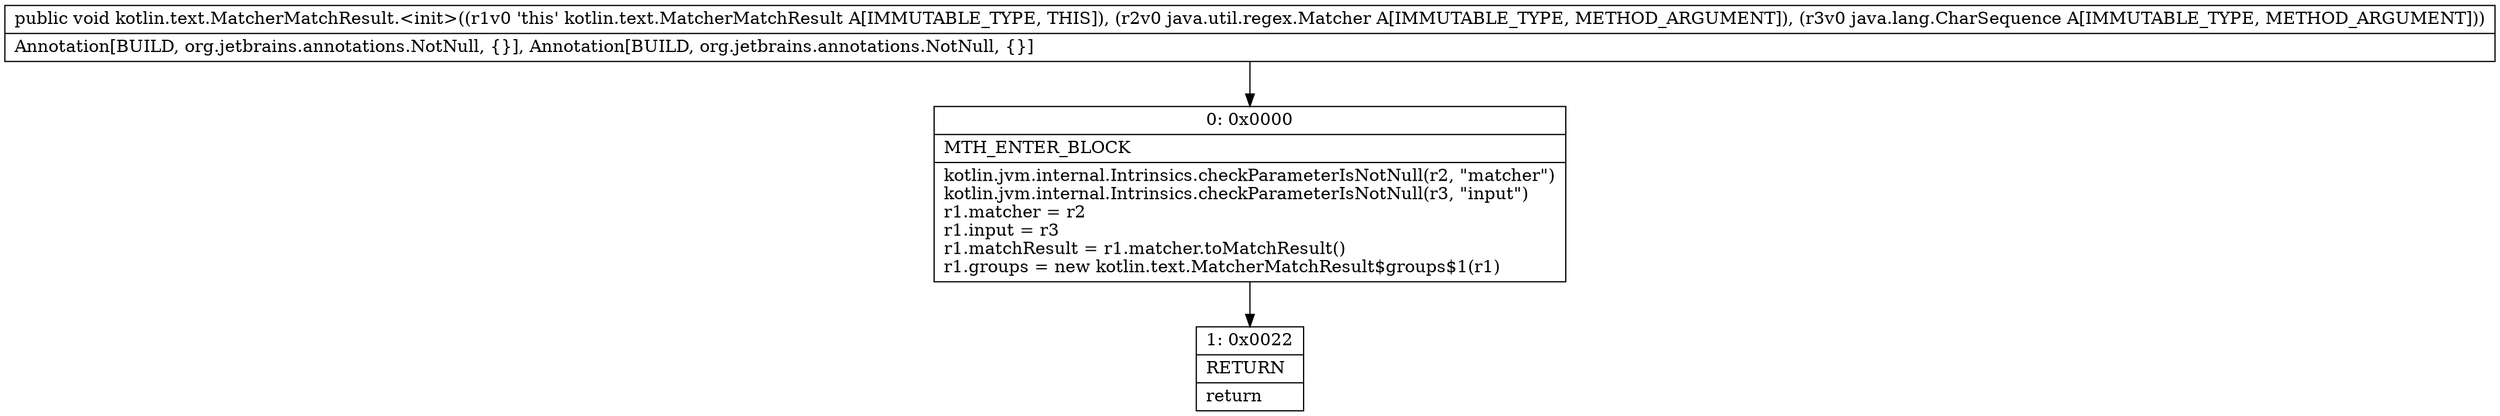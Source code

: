 digraph "CFG forkotlin.text.MatcherMatchResult.\<init\>(Ljava\/util\/regex\/Matcher;Ljava\/lang\/CharSequence;)V" {
Node_0 [shape=record,label="{0\:\ 0x0000|MTH_ENTER_BLOCK\l|kotlin.jvm.internal.Intrinsics.checkParameterIsNotNull(r2, \"matcher\")\lkotlin.jvm.internal.Intrinsics.checkParameterIsNotNull(r3, \"input\")\lr1.matcher = r2\lr1.input = r3\lr1.matchResult = r1.matcher.toMatchResult()\lr1.groups = new kotlin.text.MatcherMatchResult$groups$1(r1)\l}"];
Node_1 [shape=record,label="{1\:\ 0x0022|RETURN\l|return\l}"];
MethodNode[shape=record,label="{public void kotlin.text.MatcherMatchResult.\<init\>((r1v0 'this' kotlin.text.MatcherMatchResult A[IMMUTABLE_TYPE, THIS]), (r2v0 java.util.regex.Matcher A[IMMUTABLE_TYPE, METHOD_ARGUMENT]), (r3v0 java.lang.CharSequence A[IMMUTABLE_TYPE, METHOD_ARGUMENT]))  | Annotation[BUILD, org.jetbrains.annotations.NotNull, \{\}], Annotation[BUILD, org.jetbrains.annotations.NotNull, \{\}]\l}"];
MethodNode -> Node_0;
Node_0 -> Node_1;
}


